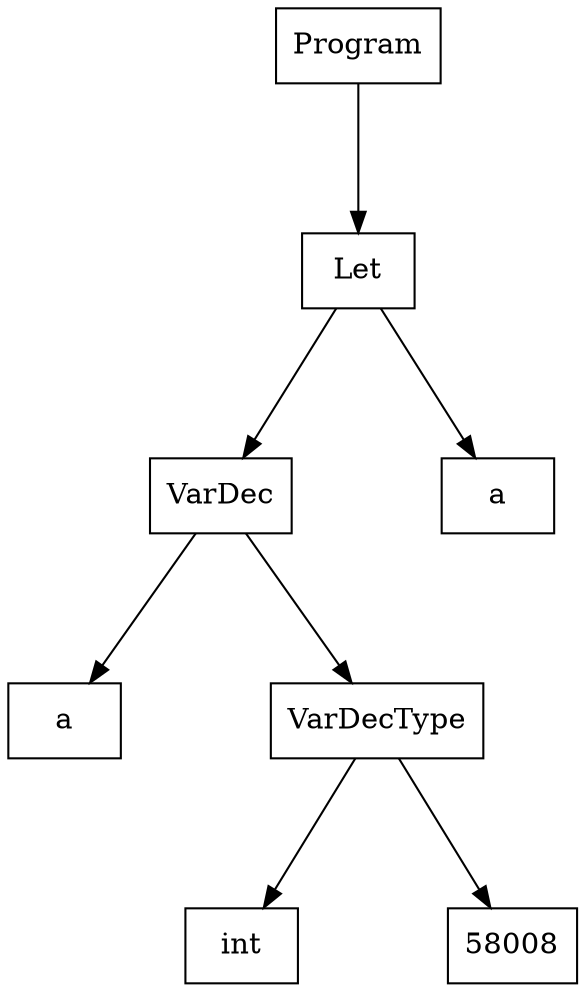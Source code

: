digraph "ast"{

	nodesep=1;
	ranksep=1;

	N1 [label="Let", shape="box"];
	N2 [label="VarDec", shape="box"];
	N3 [label="a", shape="box"];
	N4 [label="VarDecType", shape="box"];
	N5 [label="int", shape="box"];
	N6 [label="58008", shape="box"];
	N7 [label="a", shape="box"];
	N0 [label="Program", shape="box"];

	N4 -> N5; 
	N4 -> N6; 
	N2 -> N3; 
	N2 -> N4; 
	N1 -> N2; 
	N1 -> N7; 
	N0 -> N1; 
}